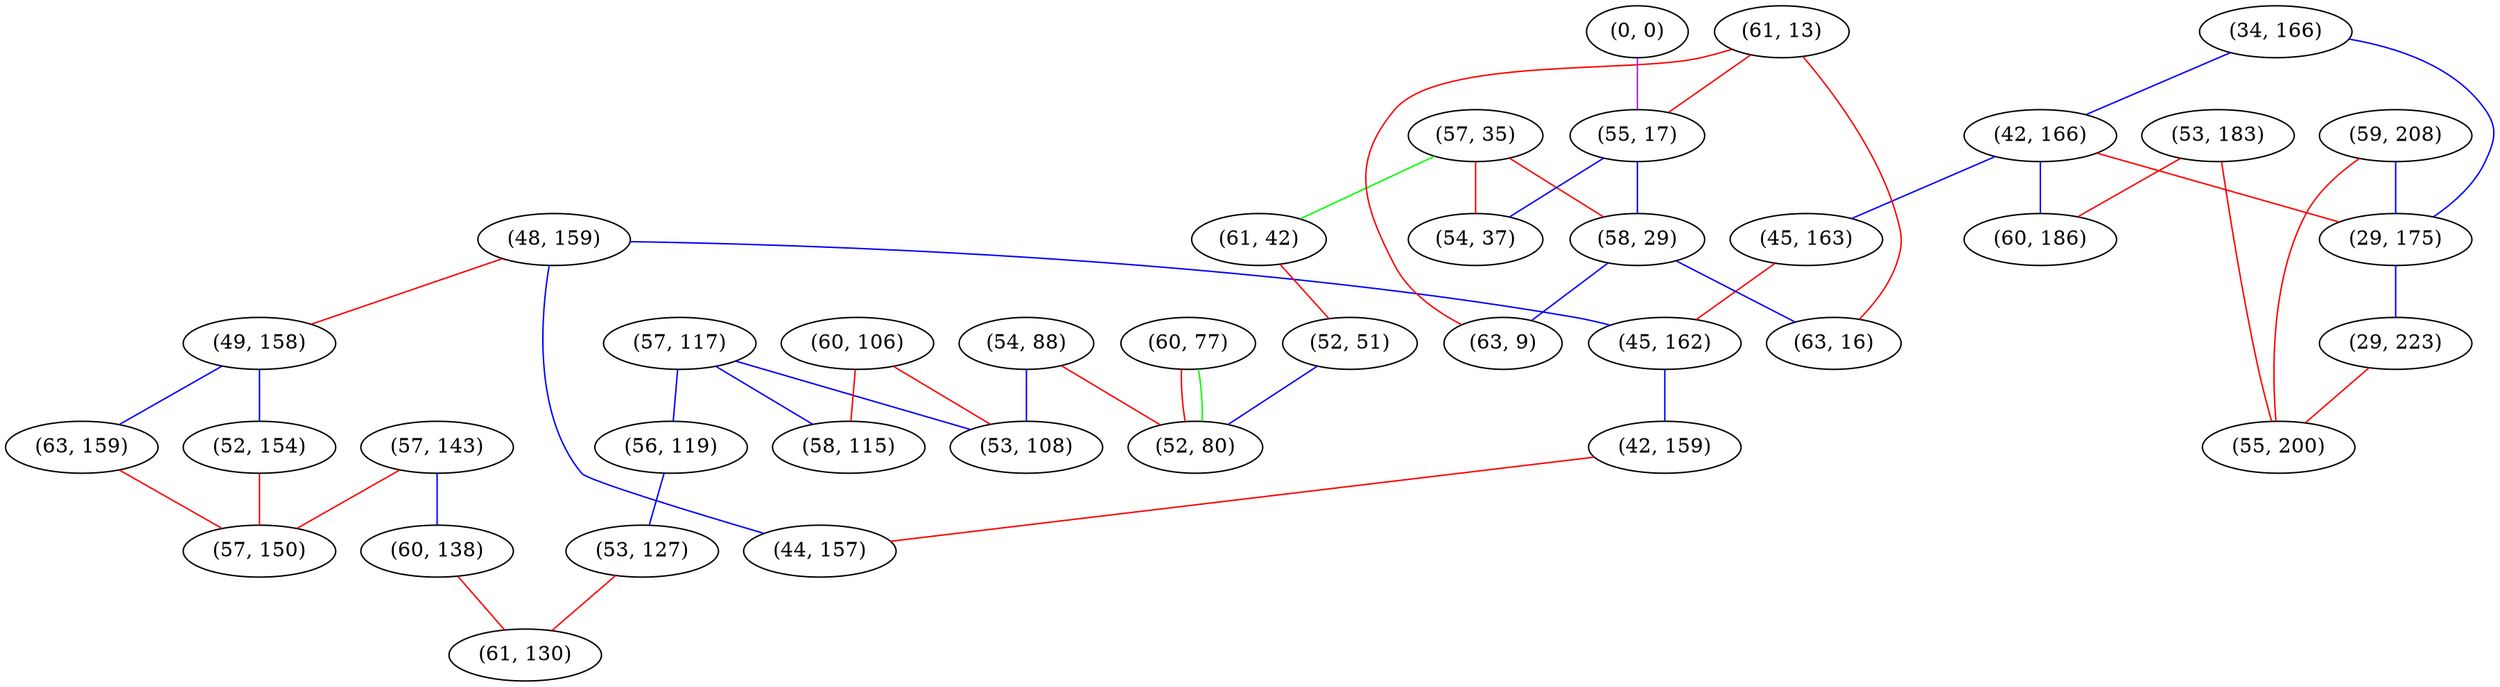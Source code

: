 graph "" {
"(34, 166)";
"(48, 159)";
"(42, 166)";
"(49, 158)";
"(59, 208)";
"(57, 117)";
"(60, 77)";
"(57, 35)";
"(63, 159)";
"(54, 88)";
"(45, 163)";
"(61, 42)";
"(61, 13)";
"(56, 119)";
"(29, 175)";
"(52, 154)";
"(0, 0)";
"(45, 162)";
"(55, 17)";
"(60, 106)";
"(58, 29)";
"(53, 183)";
"(63, 9)";
"(63, 16)";
"(52, 51)";
"(57, 143)";
"(60, 186)";
"(57, 150)";
"(52, 80)";
"(42, 159)";
"(60, 138)";
"(29, 223)";
"(55, 200)";
"(54, 37)";
"(53, 127)";
"(61, 130)";
"(44, 157)";
"(53, 108)";
"(58, 115)";
"(34, 166)" -- "(29, 175)"  [color=blue, key=0, weight=3];
"(34, 166)" -- "(42, 166)"  [color=blue, key=0, weight=3];
"(48, 159)" -- "(44, 157)"  [color=blue, key=0, weight=3];
"(48, 159)" -- "(45, 162)"  [color=blue, key=0, weight=3];
"(48, 159)" -- "(49, 158)"  [color=red, key=0, weight=1];
"(42, 166)" -- "(60, 186)"  [color=blue, key=0, weight=3];
"(42, 166)" -- "(29, 175)"  [color=red, key=0, weight=1];
"(42, 166)" -- "(45, 163)"  [color=blue, key=0, weight=3];
"(49, 158)" -- "(52, 154)"  [color=blue, key=0, weight=3];
"(49, 158)" -- "(63, 159)"  [color=blue, key=0, weight=3];
"(59, 208)" -- "(29, 175)"  [color=blue, key=0, weight=3];
"(59, 208)" -- "(55, 200)"  [color=red, key=0, weight=1];
"(57, 117)" -- "(53, 108)"  [color=blue, key=0, weight=3];
"(57, 117)" -- "(58, 115)"  [color=blue, key=0, weight=3];
"(57, 117)" -- "(56, 119)"  [color=blue, key=0, weight=3];
"(60, 77)" -- "(52, 80)"  [color=red, key=0, weight=1];
"(60, 77)" -- "(52, 80)"  [color=green, key=1, weight=2];
"(57, 35)" -- "(58, 29)"  [color=red, key=0, weight=1];
"(57, 35)" -- "(61, 42)"  [color=green, key=0, weight=2];
"(57, 35)" -- "(54, 37)"  [color=red, key=0, weight=1];
"(63, 159)" -- "(57, 150)"  [color=red, key=0, weight=1];
"(54, 88)" -- "(53, 108)"  [color=blue, key=0, weight=3];
"(54, 88)" -- "(52, 80)"  [color=red, key=0, weight=1];
"(45, 163)" -- "(45, 162)"  [color=red, key=0, weight=1];
"(61, 42)" -- "(52, 51)"  [color=red, key=0, weight=1];
"(61, 13)" -- "(63, 9)"  [color=red, key=0, weight=1];
"(61, 13)" -- "(63, 16)"  [color=red, key=0, weight=1];
"(61, 13)" -- "(55, 17)"  [color=red, key=0, weight=1];
"(56, 119)" -- "(53, 127)"  [color=blue, key=0, weight=3];
"(29, 175)" -- "(29, 223)"  [color=blue, key=0, weight=3];
"(52, 154)" -- "(57, 150)"  [color=red, key=0, weight=1];
"(0, 0)" -- "(55, 17)"  [color=purple, key=0, weight=4];
"(45, 162)" -- "(42, 159)"  [color=blue, key=0, weight=3];
"(55, 17)" -- "(58, 29)"  [color=blue, key=0, weight=3];
"(55, 17)" -- "(54, 37)"  [color=blue, key=0, weight=3];
"(60, 106)" -- "(53, 108)"  [color=red, key=0, weight=1];
"(60, 106)" -- "(58, 115)"  [color=red, key=0, weight=1];
"(58, 29)" -- "(63, 16)"  [color=blue, key=0, weight=3];
"(58, 29)" -- "(63, 9)"  [color=blue, key=0, weight=3];
"(53, 183)" -- "(60, 186)"  [color=red, key=0, weight=1];
"(53, 183)" -- "(55, 200)"  [color=red, key=0, weight=1];
"(52, 51)" -- "(52, 80)"  [color=blue, key=0, weight=3];
"(57, 143)" -- "(60, 138)"  [color=blue, key=0, weight=3];
"(57, 143)" -- "(57, 150)"  [color=red, key=0, weight=1];
"(42, 159)" -- "(44, 157)"  [color=red, key=0, weight=1];
"(60, 138)" -- "(61, 130)"  [color=red, key=0, weight=1];
"(29, 223)" -- "(55, 200)"  [color=red, key=0, weight=1];
"(53, 127)" -- "(61, 130)"  [color=red, key=0, weight=1];
}
